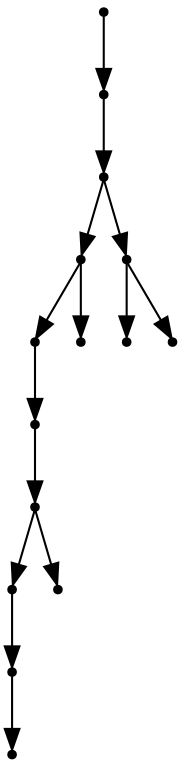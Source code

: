 digraph {
  14 [shape=point];
  13 [shape=point];
  12 [shape=point];
  8 [shape=point];
  6 [shape=point];
  5 [shape=point];
  4 [shape=point];
  2 [shape=point];
  1 [shape=point];
  0 [shape=point];
  3 [shape=point];
  7 [shape=point];
  11 [shape=point];
  9 [shape=point];
  10 [shape=point];
14 -> 13;
13 -> 12;
12 -> 8;
8 -> 6;
6 -> 5;
5 -> 4;
4 -> 2;
2 -> 1;
1 -> 0;
4 -> 3;
8 -> 7;
12 -> 11;
11 -> 9;
11 -> 10;
}

